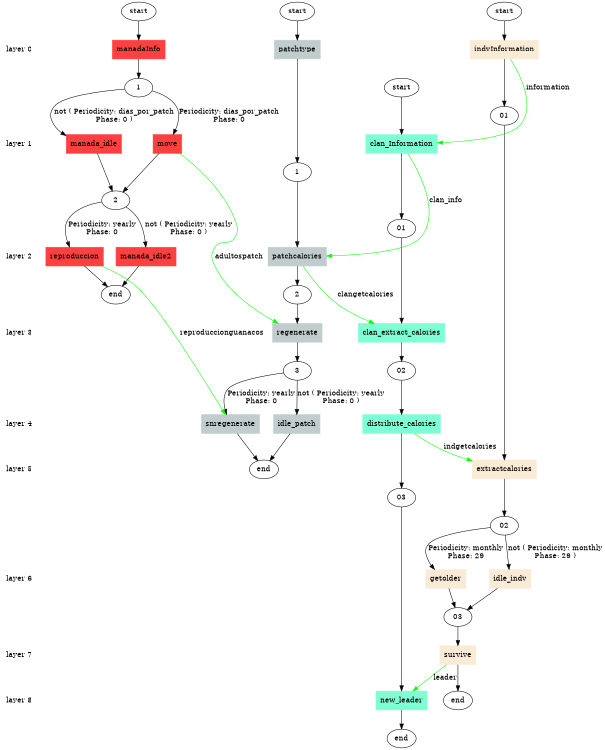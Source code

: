 digraph state_graph {
	rankdir=TB;
	size="8,5;"
	layer_0 [shape=plaintext, label="layer 0"];
	layer_1 [shape=plaintext, label="layer 1"];
	layer_0 -> layer_1 [style=invis];
	layer_2 [shape=plaintext, label="layer 2"];
	layer_1 -> layer_2 [style=invis];
	layer_3 [shape=plaintext, label="layer 3"];
	layer_2 -> layer_3 [style=invis];
	layer_4 [shape=plaintext, label="layer 4"];
	layer_3 -> layer_4 [style=invis];
	layer_5 [shape=plaintext, label="layer 5"];
	layer_4 -> layer_5 [style=invis];
	layer_6 [shape=plaintext, label="layer 6"];
	layer_5 -> layer_6 [style=invis];
	layer_7 [shape=plaintext, label="layer 7"];
	layer_6 -> layer_7 [style=invis];
	layer_8 [shape=plaintext, label="layer 8"];
	layer_7 -> layer_8 [style=invis];
	
	/* States */
	indv_end [label = "end"]
	indv_03 [label = "03"]
	indv_02 [label = "02"]
	indv_01 [label = "01"]
	indv_start [label = "start"]
	clan_end [label = "end"]
	clan_03 [label = "03"]
	clan_02 [label = "02"]
	clan_01 [label = "01"]
	clan_start [label = "start"]
	patch_end [label = "end"]
	patch_3 [label = "3"]
	patch_2 [label = "2"]
	patch_1 [label = "1"]
	patch_start [label = "start"]
	manada_guanacos_end [label = "end"]
	manada_guanacos_2 [label = "2"]
	manada_guanacos_1 [label = "1"]
	manada_guanacos_start [label = "start"]
	indv_indvInformation_start_01 [label = "indvInformation", shape = box,style=filled,color=antiquewhite];
	indv_extractcalories_01_02 [label = "extractcalories", shape = box,style=filled,color=antiquewhite];
	indv_getolder_02_03 [label = "getolder", shape = box,style=filled,color=antiquewhite];
	indv_idle_indv_02_03 [label = "idle_indv", shape = box,style=filled,color=antiquewhite];
	indv_survive_03_end [label = "survive", shape = box,style=filled,color=antiquewhite];
	clan_clan_Information_start_01 [label = "clan_Information", shape = box,style=filled,color=aquamarine];
	clan_clan_extract_calories_01_02 [label = "clan_extract_calories", shape = box,style=filled,color=aquamarine];
	clan_distribute_calories_02_03 [label = "distribute_calories", shape = box,style=filled,color=aquamarine];
	clan_new_leader_03_end [label = "new_leader", shape = box,style=filled,color=aquamarine];
	patch_patchtype_start_1 [label = "patchtype", shape = box,style=filled,color=azure3];
	patch_patchcalories_1_2 [label = "patchcalories", shape = box,style=filled,color=azure3];
	patch_regenerate_2_3 [label = "regenerate", shape = box,style=filled,color=azure3];
	patch_snregenerate_3_end [label = "snregenerate", shape = box,style=filled,color=azure3];
	patch_idle_patch_3_end [label = "idle_patch", shape = box,style=filled,color=azure3];
	manada_guanacos_manadaInfo_start_1 [label = "manadaInfo", shape = box,style=filled,color=brown1];
	manada_guanacos_manada_idle_1_2 [label = "manada_idle", shape = box,style=filled,color=brown1];
	manada_guanacos_move_1_2 [label = "move", shape = box,style=filled,color=brown1];
	manada_guanacos_reproduccion_2_end [label = "reproduccion", shape = box,style=filled,color=brown1];
	manada_guanacos_manada_idle2_2_end [label = "manada_idle2", shape = box,style=filled,color=brown1];
	
	/* Transitions */
	indv_start -> indv_indvInformation_start_01;
	indv_indvInformation_start_01 -> indv_01;
	indv_01 -> indv_extractcalories_01_02;
	indv_extractcalories_01_02 -> indv_02;
	indv_02 -> indv_getolder_02_03 [ label = "Periodicity: monthly\nPhase: 29"];
	indv_getolder_02_03 -> indv_03;
	indv_02 -> indv_idle_indv_02_03 [ label = "not ( Periodicity: monthly\nPhase: 29 )"];
	indv_idle_indv_02_03 -> indv_03;
	indv_03 -> indv_survive_03_end;
	indv_survive_03_end -> indv_end;
	clan_start -> clan_clan_Information_start_01;
	clan_clan_Information_start_01 -> clan_01;
	clan_01 -> clan_clan_extract_calories_01_02;
	clan_clan_extract_calories_01_02 -> clan_02;
	clan_02 -> clan_distribute_calories_02_03;
	clan_distribute_calories_02_03 -> clan_03;
	clan_03 -> clan_new_leader_03_end;
	clan_new_leader_03_end -> clan_end;
	patch_start -> patch_patchtype_start_1;
	patch_patchtype_start_1 -> patch_1;
	patch_1 -> patch_patchcalories_1_2;
	patch_patchcalories_1_2 -> patch_2;
	patch_2 -> patch_regenerate_2_3;
	patch_regenerate_2_3 -> patch_3;
	patch_3 -> patch_snregenerate_3_end [ label = "Periodicity: yearly\nPhase: 0"];
	patch_snregenerate_3_end -> patch_end;
	patch_3 -> patch_idle_patch_3_end [ label = "not ( Periodicity: yearly\nPhase: 0 )"];
	patch_idle_patch_3_end -> patch_end;
	manada_guanacos_start -> manada_guanacos_manadaInfo_start_1;
	manada_guanacos_manadaInfo_start_1 -> manada_guanacos_1;
	manada_guanacos_1 -> manada_guanacos_manada_idle_1_2 [ label = "not ( Periodicity: dias_por_patch\nPhase: 0 )"];
	manada_guanacos_manada_idle_1_2 -> manada_guanacos_2;
	manada_guanacos_1 -> manada_guanacos_move_1_2 [ label = "Periodicity: dias_por_patch\nPhase: 0"];
	manada_guanacos_move_1_2 -> manada_guanacos_2;
	manada_guanacos_2 -> manada_guanacos_reproduccion_2_end [ label = "Periodicity: yearly\nPhase: 0"];
	manada_guanacos_reproduccion_2_end -> manada_guanacos_end;
	manada_guanacos_2 -> manada_guanacos_manada_idle2_2_end [ label = "not ( Periodicity: yearly\nPhase: 0 )"];
	manada_guanacos_manada_idle2_2_end -> manada_guanacos_end;
	
	/* Communications */
	manada_guanacos_reproduccion_2_end -> patch_snregenerate_3_end [ label = "reproduccionguanacos" color="#00ff00" constraint=false];
	manada_guanacos_move_1_2 -> patch_regenerate_2_3 [ label = "adultospatch" color="#00ff00" constraint=false];
	clan_clan_Information_start_01 -> patch_patchcalories_1_2 [ label = "clan_info" color="#00ff00" constraint=false];
	indv_survive_03_end -> clan_new_leader_03_end [ label = "leader" color="#00ff00" constraint=false];
	patch_patchcalories_1_2 -> clan_clan_extract_calories_01_02 [ label = "clangetcalories" color="#00ff00" constraint=false];
	indv_indvInformation_start_01 -> clan_clan_Information_start_01 [ label = "information" color="#00ff00" constraint=false];
	clan_distribute_calories_02_03 -> indv_extractcalories_01_02 [ label = "indgetcalories" color="#00ff00" constraint=false];
	{ rank=same; layer_0;  indv_indvInformation_start_01;  patch_patchtype_start_1;  manada_guanacos_manadaInfo_start_1; }
	{ rank=same; layer_1;  clan_clan_Information_start_01;  manada_guanacos_manada_idle_1_2;  manada_guanacos_move_1_2; }
	{ rank=same; layer_2;  patch_patchcalories_1_2;  manada_guanacos_reproduccion_2_end;  manada_guanacos_manada_idle2_2_end; }
	{ rank=same; layer_3;  clan_clan_extract_calories_01_02;  patch_regenerate_2_3; }
	{ rank=same; layer_4;  clan_distribute_calories_02_03;  patch_snregenerate_3_end;  patch_idle_patch_3_end; }
	{ rank=same; layer_5;  indv_extractcalories_01_02; }
	{ rank=same; layer_6;  indv_getolder_02_03;  indv_idle_indv_02_03; }
	{ rank=same; layer_7;  indv_survive_03_end; }
	{ rank=same; layer_8;  clan_new_leader_03_end; }
}